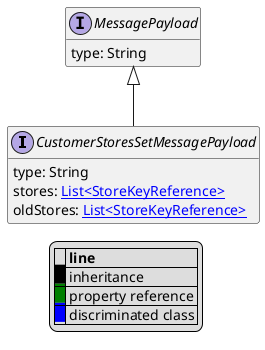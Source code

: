 @startuml

hide empty fields
hide empty methods
legend
|= |= line |
|<back:black>   </back>| inheritance |
|<back:green>   </back>| property reference |
|<back:blue>   </back>| discriminated class |
endlegend
interface CustomerStoresSetMessagePayload [[CustomerStoresSetMessagePayload.svg]] extends MessagePayload {
    type: String
    stores: [[StoreKeyReference.svg List<StoreKeyReference>]]
    oldStores: [[StoreKeyReference.svg List<StoreKeyReference>]]
}
interface MessagePayload [[MessagePayload.svg]]  {
    type: String
}





@enduml

